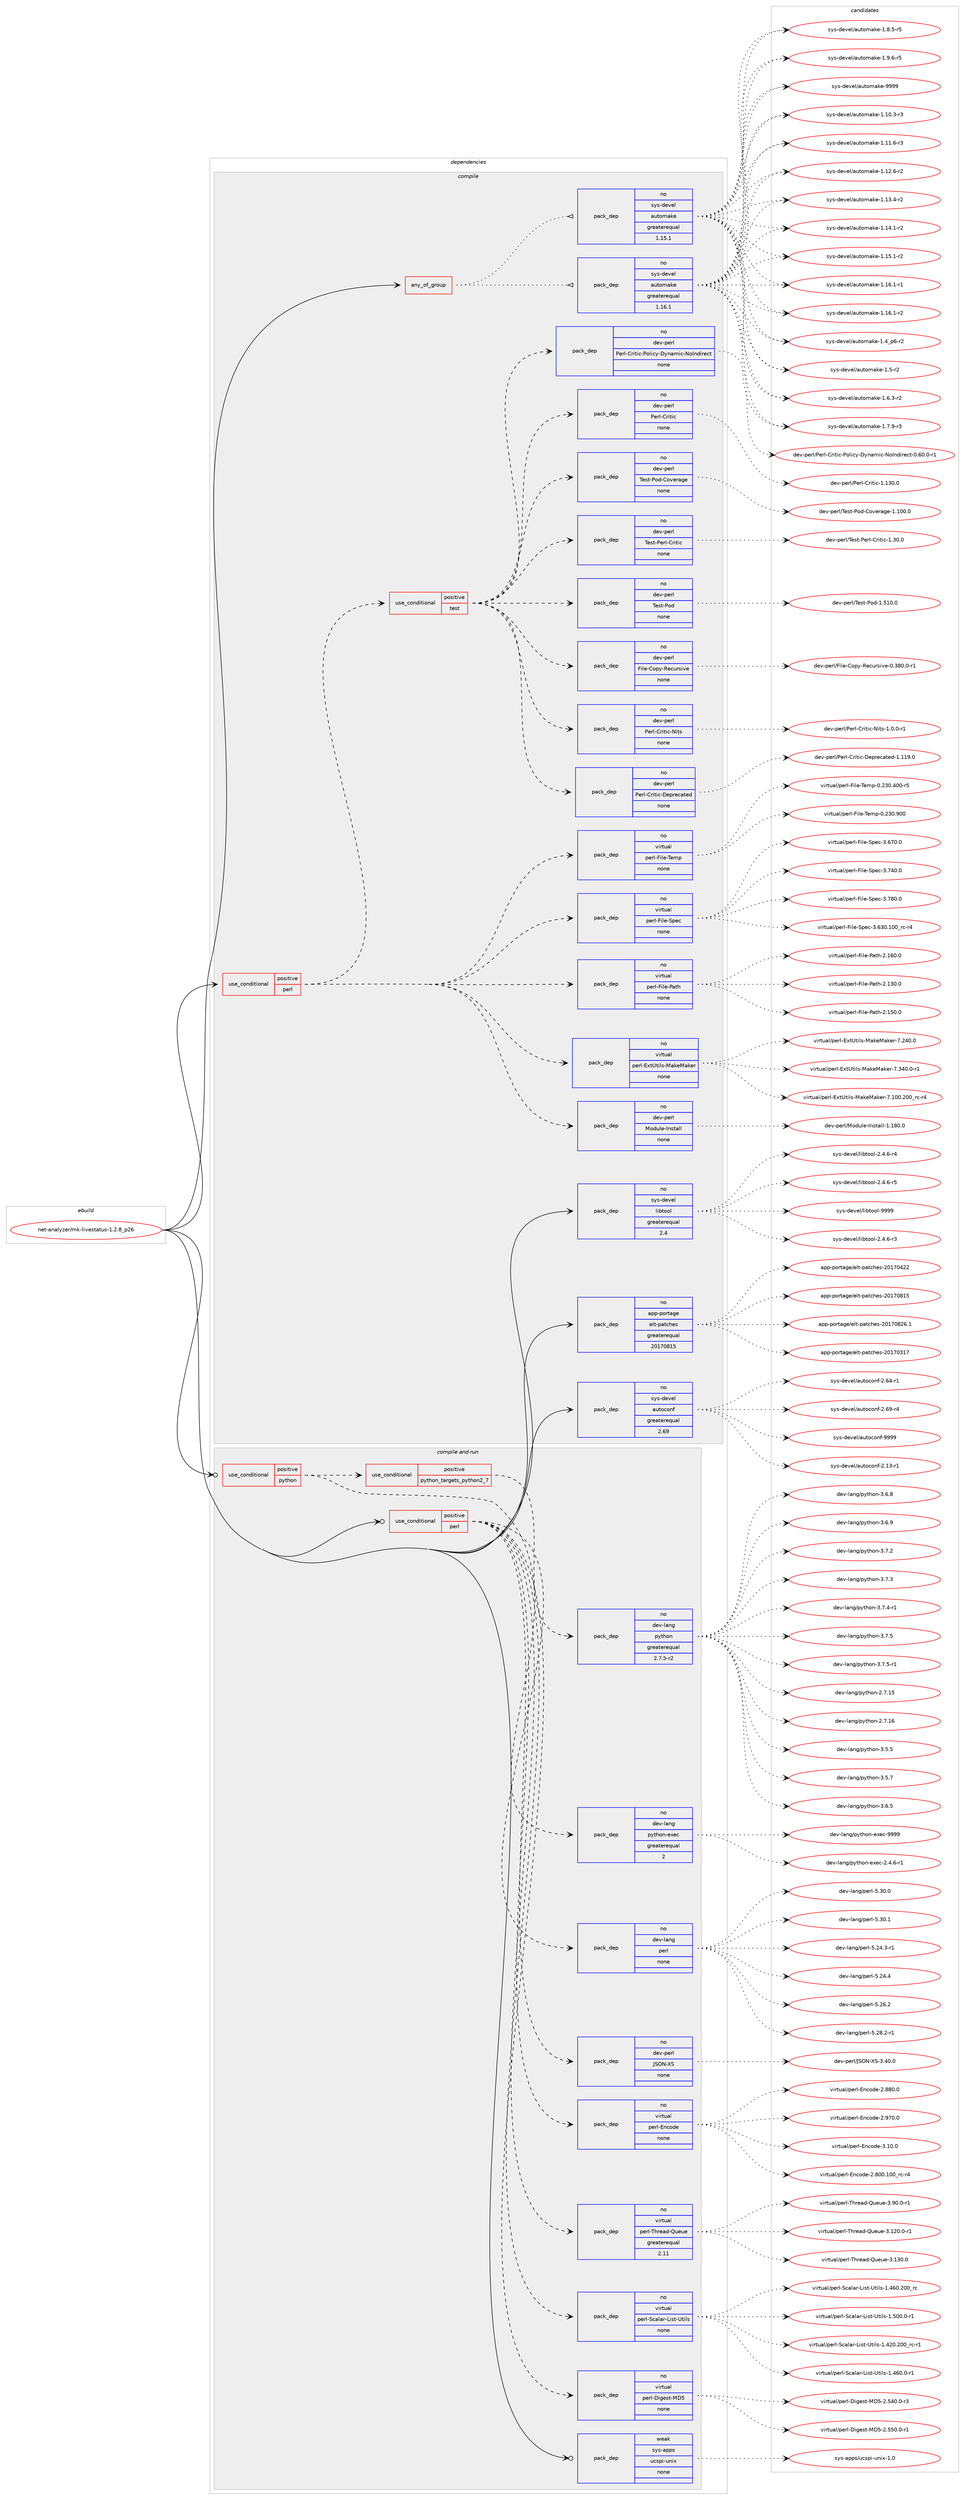 digraph prolog {

# *************
# Graph options
# *************

newrank=true;
concentrate=true;
compound=true;
graph [rankdir=LR,fontname=Helvetica,fontsize=10,ranksep=1.5];#, ranksep=2.5, nodesep=0.2];
edge  [arrowhead=vee];
node  [fontname=Helvetica,fontsize=10];

# **********
# The ebuild
# **********

subgraph cluster_leftcol {
color=gray;
rank=same;
label=<<i>ebuild</i>>;
id [label="net-analyzer/mk-livestatus-1.2.8_p26", color=red, width=4, href="../net-analyzer/mk-livestatus-1.2.8_p26.svg"];
}

# ****************
# The dependencies
# ****************

subgraph cluster_midcol {
color=gray;
label=<<i>dependencies</i>>;
subgraph cluster_compile {
fillcolor="#eeeeee";
style=filled;
label=<<i>compile</i>>;
subgraph any13746 {
dependency813684 [label=<<TABLE BORDER="0" CELLBORDER="1" CELLSPACING="0" CELLPADDING="4"><TR><TD CELLPADDING="10">any_of_group</TD></TR></TABLE>>, shape=none, color=red];subgraph pack601568 {
dependency813685 [label=<<TABLE BORDER="0" CELLBORDER="1" CELLSPACING="0" CELLPADDING="4" WIDTH="220"><TR><TD ROWSPAN="6" CELLPADDING="30">pack_dep</TD></TR><TR><TD WIDTH="110">no</TD></TR><TR><TD>sys-devel</TD></TR><TR><TD>automake</TD></TR><TR><TD>greaterequal</TD></TR><TR><TD>1.16.1</TD></TR></TABLE>>, shape=none, color=blue];
}
dependency813684:e -> dependency813685:w [weight=20,style="dotted",arrowhead="oinv"];
subgraph pack601569 {
dependency813686 [label=<<TABLE BORDER="0" CELLBORDER="1" CELLSPACING="0" CELLPADDING="4" WIDTH="220"><TR><TD ROWSPAN="6" CELLPADDING="30">pack_dep</TD></TR><TR><TD WIDTH="110">no</TD></TR><TR><TD>sys-devel</TD></TR><TR><TD>automake</TD></TR><TR><TD>greaterequal</TD></TR><TR><TD>1.15.1</TD></TR></TABLE>>, shape=none, color=blue];
}
dependency813684:e -> dependency813686:w [weight=20,style="dotted",arrowhead="oinv"];
}
id:e -> dependency813684:w [weight=20,style="solid",arrowhead="vee"];
subgraph cond197920 {
dependency813687 [label=<<TABLE BORDER="0" CELLBORDER="1" CELLSPACING="0" CELLPADDING="4"><TR><TD ROWSPAN="3" CELLPADDING="10">use_conditional</TD></TR><TR><TD>positive</TD></TR><TR><TD>perl</TD></TR></TABLE>>, shape=none, color=red];
subgraph pack601570 {
dependency813688 [label=<<TABLE BORDER="0" CELLBORDER="1" CELLSPACING="0" CELLPADDING="4" WIDTH="220"><TR><TD ROWSPAN="6" CELLPADDING="30">pack_dep</TD></TR><TR><TD WIDTH="110">no</TD></TR><TR><TD>dev-perl</TD></TR><TR><TD>Module-Install</TD></TR><TR><TD>none</TD></TR><TR><TD></TD></TR></TABLE>>, shape=none, color=blue];
}
dependency813687:e -> dependency813688:w [weight=20,style="dashed",arrowhead="vee"];
subgraph pack601571 {
dependency813689 [label=<<TABLE BORDER="0" CELLBORDER="1" CELLSPACING="0" CELLPADDING="4" WIDTH="220"><TR><TD ROWSPAN="6" CELLPADDING="30">pack_dep</TD></TR><TR><TD WIDTH="110">no</TD></TR><TR><TD>virtual</TD></TR><TR><TD>perl-ExtUtils-MakeMaker</TD></TR><TR><TD>none</TD></TR><TR><TD></TD></TR></TABLE>>, shape=none, color=blue];
}
dependency813687:e -> dependency813689:w [weight=20,style="dashed",arrowhead="vee"];
subgraph pack601572 {
dependency813690 [label=<<TABLE BORDER="0" CELLBORDER="1" CELLSPACING="0" CELLPADDING="4" WIDTH="220"><TR><TD ROWSPAN="6" CELLPADDING="30">pack_dep</TD></TR><TR><TD WIDTH="110">no</TD></TR><TR><TD>virtual</TD></TR><TR><TD>perl-File-Path</TD></TR><TR><TD>none</TD></TR><TR><TD></TD></TR></TABLE>>, shape=none, color=blue];
}
dependency813687:e -> dependency813690:w [weight=20,style="dashed",arrowhead="vee"];
subgraph pack601573 {
dependency813691 [label=<<TABLE BORDER="0" CELLBORDER="1" CELLSPACING="0" CELLPADDING="4" WIDTH="220"><TR><TD ROWSPAN="6" CELLPADDING="30">pack_dep</TD></TR><TR><TD WIDTH="110">no</TD></TR><TR><TD>virtual</TD></TR><TR><TD>perl-File-Spec</TD></TR><TR><TD>none</TD></TR><TR><TD></TD></TR></TABLE>>, shape=none, color=blue];
}
dependency813687:e -> dependency813691:w [weight=20,style="dashed",arrowhead="vee"];
subgraph pack601574 {
dependency813692 [label=<<TABLE BORDER="0" CELLBORDER="1" CELLSPACING="0" CELLPADDING="4" WIDTH="220"><TR><TD ROWSPAN="6" CELLPADDING="30">pack_dep</TD></TR><TR><TD WIDTH="110">no</TD></TR><TR><TD>virtual</TD></TR><TR><TD>perl-File-Temp</TD></TR><TR><TD>none</TD></TR><TR><TD></TD></TR></TABLE>>, shape=none, color=blue];
}
dependency813687:e -> dependency813692:w [weight=20,style="dashed",arrowhead="vee"];
subgraph cond197921 {
dependency813693 [label=<<TABLE BORDER="0" CELLBORDER="1" CELLSPACING="0" CELLPADDING="4"><TR><TD ROWSPAN="3" CELLPADDING="10">use_conditional</TD></TR><TR><TD>positive</TD></TR><TR><TD>test</TD></TR></TABLE>>, shape=none, color=red];
subgraph pack601575 {
dependency813694 [label=<<TABLE BORDER="0" CELLBORDER="1" CELLSPACING="0" CELLPADDING="4" WIDTH="220"><TR><TD ROWSPAN="6" CELLPADDING="30">pack_dep</TD></TR><TR><TD WIDTH="110">no</TD></TR><TR><TD>dev-perl</TD></TR><TR><TD>File-Copy-Recursive</TD></TR><TR><TD>none</TD></TR><TR><TD></TD></TR></TABLE>>, shape=none, color=blue];
}
dependency813693:e -> dependency813694:w [weight=20,style="dashed",arrowhead="vee"];
subgraph pack601576 {
dependency813695 [label=<<TABLE BORDER="0" CELLBORDER="1" CELLSPACING="0" CELLPADDING="4" WIDTH="220"><TR><TD ROWSPAN="6" CELLPADDING="30">pack_dep</TD></TR><TR><TD WIDTH="110">no</TD></TR><TR><TD>dev-perl</TD></TR><TR><TD>Test-Pod</TD></TR><TR><TD>none</TD></TR><TR><TD></TD></TR></TABLE>>, shape=none, color=blue];
}
dependency813693:e -> dependency813695:w [weight=20,style="dashed",arrowhead="vee"];
subgraph pack601577 {
dependency813696 [label=<<TABLE BORDER="0" CELLBORDER="1" CELLSPACING="0" CELLPADDING="4" WIDTH="220"><TR><TD ROWSPAN="6" CELLPADDING="30">pack_dep</TD></TR><TR><TD WIDTH="110">no</TD></TR><TR><TD>dev-perl</TD></TR><TR><TD>Test-Perl-Critic</TD></TR><TR><TD>none</TD></TR><TR><TD></TD></TR></TABLE>>, shape=none, color=blue];
}
dependency813693:e -> dependency813696:w [weight=20,style="dashed",arrowhead="vee"];
subgraph pack601578 {
dependency813697 [label=<<TABLE BORDER="0" CELLBORDER="1" CELLSPACING="0" CELLPADDING="4" WIDTH="220"><TR><TD ROWSPAN="6" CELLPADDING="30">pack_dep</TD></TR><TR><TD WIDTH="110">no</TD></TR><TR><TD>dev-perl</TD></TR><TR><TD>Test-Pod-Coverage</TD></TR><TR><TD>none</TD></TR><TR><TD></TD></TR></TABLE>>, shape=none, color=blue];
}
dependency813693:e -> dependency813697:w [weight=20,style="dashed",arrowhead="vee"];
subgraph pack601579 {
dependency813698 [label=<<TABLE BORDER="0" CELLBORDER="1" CELLSPACING="0" CELLPADDING="4" WIDTH="220"><TR><TD ROWSPAN="6" CELLPADDING="30">pack_dep</TD></TR><TR><TD WIDTH="110">no</TD></TR><TR><TD>dev-perl</TD></TR><TR><TD>Perl-Critic</TD></TR><TR><TD>none</TD></TR><TR><TD></TD></TR></TABLE>>, shape=none, color=blue];
}
dependency813693:e -> dependency813698:w [weight=20,style="dashed",arrowhead="vee"];
subgraph pack601580 {
dependency813699 [label=<<TABLE BORDER="0" CELLBORDER="1" CELLSPACING="0" CELLPADDING="4" WIDTH="220"><TR><TD ROWSPAN="6" CELLPADDING="30">pack_dep</TD></TR><TR><TD WIDTH="110">no</TD></TR><TR><TD>dev-perl</TD></TR><TR><TD>Perl-Critic-Policy-Dynamic-NoIndirect</TD></TR><TR><TD>none</TD></TR><TR><TD></TD></TR></TABLE>>, shape=none, color=blue];
}
dependency813693:e -> dependency813699:w [weight=20,style="dashed",arrowhead="vee"];
subgraph pack601581 {
dependency813700 [label=<<TABLE BORDER="0" CELLBORDER="1" CELLSPACING="0" CELLPADDING="4" WIDTH="220"><TR><TD ROWSPAN="6" CELLPADDING="30">pack_dep</TD></TR><TR><TD WIDTH="110">no</TD></TR><TR><TD>dev-perl</TD></TR><TR><TD>Perl-Critic-Deprecated</TD></TR><TR><TD>none</TD></TR><TR><TD></TD></TR></TABLE>>, shape=none, color=blue];
}
dependency813693:e -> dependency813700:w [weight=20,style="dashed",arrowhead="vee"];
subgraph pack601582 {
dependency813701 [label=<<TABLE BORDER="0" CELLBORDER="1" CELLSPACING="0" CELLPADDING="4" WIDTH="220"><TR><TD ROWSPAN="6" CELLPADDING="30">pack_dep</TD></TR><TR><TD WIDTH="110">no</TD></TR><TR><TD>dev-perl</TD></TR><TR><TD>Perl-Critic-Nits</TD></TR><TR><TD>none</TD></TR><TR><TD></TD></TR></TABLE>>, shape=none, color=blue];
}
dependency813693:e -> dependency813701:w [weight=20,style="dashed",arrowhead="vee"];
}
dependency813687:e -> dependency813693:w [weight=20,style="dashed",arrowhead="vee"];
}
id:e -> dependency813687:w [weight=20,style="solid",arrowhead="vee"];
subgraph pack601583 {
dependency813702 [label=<<TABLE BORDER="0" CELLBORDER="1" CELLSPACING="0" CELLPADDING="4" WIDTH="220"><TR><TD ROWSPAN="6" CELLPADDING="30">pack_dep</TD></TR><TR><TD WIDTH="110">no</TD></TR><TR><TD>app-portage</TD></TR><TR><TD>elt-patches</TD></TR><TR><TD>greaterequal</TD></TR><TR><TD>20170815</TD></TR></TABLE>>, shape=none, color=blue];
}
id:e -> dependency813702:w [weight=20,style="solid",arrowhead="vee"];
subgraph pack601584 {
dependency813703 [label=<<TABLE BORDER="0" CELLBORDER="1" CELLSPACING="0" CELLPADDING="4" WIDTH="220"><TR><TD ROWSPAN="6" CELLPADDING="30">pack_dep</TD></TR><TR><TD WIDTH="110">no</TD></TR><TR><TD>sys-devel</TD></TR><TR><TD>autoconf</TD></TR><TR><TD>greaterequal</TD></TR><TR><TD>2.69</TD></TR></TABLE>>, shape=none, color=blue];
}
id:e -> dependency813703:w [weight=20,style="solid",arrowhead="vee"];
subgraph pack601585 {
dependency813704 [label=<<TABLE BORDER="0" CELLBORDER="1" CELLSPACING="0" CELLPADDING="4" WIDTH="220"><TR><TD ROWSPAN="6" CELLPADDING="30">pack_dep</TD></TR><TR><TD WIDTH="110">no</TD></TR><TR><TD>sys-devel</TD></TR><TR><TD>libtool</TD></TR><TR><TD>greaterequal</TD></TR><TR><TD>2.4</TD></TR></TABLE>>, shape=none, color=blue];
}
id:e -> dependency813704:w [weight=20,style="solid",arrowhead="vee"];
}
subgraph cluster_compileandrun {
fillcolor="#eeeeee";
style=filled;
label=<<i>compile and run</i>>;
subgraph cond197922 {
dependency813705 [label=<<TABLE BORDER="0" CELLBORDER="1" CELLSPACING="0" CELLPADDING="4"><TR><TD ROWSPAN="3" CELLPADDING="10">use_conditional</TD></TR><TR><TD>positive</TD></TR><TR><TD>perl</TD></TR></TABLE>>, shape=none, color=red];
subgraph pack601586 {
dependency813706 [label=<<TABLE BORDER="0" CELLBORDER="1" CELLSPACING="0" CELLPADDING="4" WIDTH="220"><TR><TD ROWSPAN="6" CELLPADDING="30">pack_dep</TD></TR><TR><TD WIDTH="110">no</TD></TR><TR><TD>dev-lang</TD></TR><TR><TD>perl</TD></TR><TR><TD>none</TD></TR><TR><TD></TD></TR></TABLE>>, shape=none, color=blue];
}
dependency813705:e -> dependency813706:w [weight=20,style="dashed",arrowhead="vee"];
subgraph pack601587 {
dependency813707 [label=<<TABLE BORDER="0" CELLBORDER="1" CELLSPACING="0" CELLPADDING="4" WIDTH="220"><TR><TD ROWSPAN="6" CELLPADDING="30">pack_dep</TD></TR><TR><TD WIDTH="110">no</TD></TR><TR><TD>virtual</TD></TR><TR><TD>perl-Digest-MD5</TD></TR><TR><TD>none</TD></TR><TR><TD></TD></TR></TABLE>>, shape=none, color=blue];
}
dependency813705:e -> dependency813707:w [weight=20,style="dashed",arrowhead="vee"];
subgraph pack601588 {
dependency813708 [label=<<TABLE BORDER="0" CELLBORDER="1" CELLSPACING="0" CELLPADDING="4" WIDTH="220"><TR><TD ROWSPAN="6" CELLPADDING="30">pack_dep</TD></TR><TR><TD WIDTH="110">no</TD></TR><TR><TD>virtual</TD></TR><TR><TD>perl-Scalar-List-Utils</TD></TR><TR><TD>none</TD></TR><TR><TD></TD></TR></TABLE>>, shape=none, color=blue];
}
dependency813705:e -> dependency813708:w [weight=20,style="dashed",arrowhead="vee"];
subgraph pack601589 {
dependency813709 [label=<<TABLE BORDER="0" CELLBORDER="1" CELLSPACING="0" CELLPADDING="4" WIDTH="220"><TR><TD ROWSPAN="6" CELLPADDING="30">pack_dep</TD></TR><TR><TD WIDTH="110">no</TD></TR><TR><TD>virtual</TD></TR><TR><TD>perl-Thread-Queue</TD></TR><TR><TD>greaterequal</TD></TR><TR><TD>2.11</TD></TR></TABLE>>, shape=none, color=blue];
}
dependency813705:e -> dependency813709:w [weight=20,style="dashed",arrowhead="vee"];
subgraph pack601590 {
dependency813710 [label=<<TABLE BORDER="0" CELLBORDER="1" CELLSPACING="0" CELLPADDING="4" WIDTH="220"><TR><TD ROWSPAN="6" CELLPADDING="30">pack_dep</TD></TR><TR><TD WIDTH="110">no</TD></TR><TR><TD>virtual</TD></TR><TR><TD>perl-Encode</TD></TR><TR><TD>none</TD></TR><TR><TD></TD></TR></TABLE>>, shape=none, color=blue];
}
dependency813705:e -> dependency813710:w [weight=20,style="dashed",arrowhead="vee"];
subgraph pack601591 {
dependency813711 [label=<<TABLE BORDER="0" CELLBORDER="1" CELLSPACING="0" CELLPADDING="4" WIDTH="220"><TR><TD ROWSPAN="6" CELLPADDING="30">pack_dep</TD></TR><TR><TD WIDTH="110">no</TD></TR><TR><TD>dev-perl</TD></TR><TR><TD>JSON-XS</TD></TR><TR><TD>none</TD></TR><TR><TD></TD></TR></TABLE>>, shape=none, color=blue];
}
dependency813705:e -> dependency813711:w [weight=20,style="dashed",arrowhead="vee"];
}
id:e -> dependency813705:w [weight=20,style="solid",arrowhead="odotvee"];
subgraph cond197923 {
dependency813712 [label=<<TABLE BORDER="0" CELLBORDER="1" CELLSPACING="0" CELLPADDING="4"><TR><TD ROWSPAN="3" CELLPADDING="10">use_conditional</TD></TR><TR><TD>positive</TD></TR><TR><TD>python</TD></TR></TABLE>>, shape=none, color=red];
subgraph cond197924 {
dependency813713 [label=<<TABLE BORDER="0" CELLBORDER="1" CELLSPACING="0" CELLPADDING="4"><TR><TD ROWSPAN="3" CELLPADDING="10">use_conditional</TD></TR><TR><TD>positive</TD></TR><TR><TD>python_targets_python2_7</TD></TR></TABLE>>, shape=none, color=red];
subgraph pack601592 {
dependency813714 [label=<<TABLE BORDER="0" CELLBORDER="1" CELLSPACING="0" CELLPADDING="4" WIDTH="220"><TR><TD ROWSPAN="6" CELLPADDING="30">pack_dep</TD></TR><TR><TD WIDTH="110">no</TD></TR><TR><TD>dev-lang</TD></TR><TR><TD>python</TD></TR><TR><TD>greaterequal</TD></TR><TR><TD>2.7.5-r2</TD></TR></TABLE>>, shape=none, color=blue];
}
dependency813713:e -> dependency813714:w [weight=20,style="dashed",arrowhead="vee"];
}
dependency813712:e -> dependency813713:w [weight=20,style="dashed",arrowhead="vee"];
subgraph pack601593 {
dependency813715 [label=<<TABLE BORDER="0" CELLBORDER="1" CELLSPACING="0" CELLPADDING="4" WIDTH="220"><TR><TD ROWSPAN="6" CELLPADDING="30">pack_dep</TD></TR><TR><TD WIDTH="110">no</TD></TR><TR><TD>dev-lang</TD></TR><TR><TD>python-exec</TD></TR><TR><TD>greaterequal</TD></TR><TR><TD>2</TD></TR></TABLE>>, shape=none, color=blue];
}
dependency813712:e -> dependency813715:w [weight=20,style="dashed",arrowhead="vee"];
}
id:e -> dependency813712:w [weight=20,style="solid",arrowhead="odotvee"];
subgraph pack601594 {
dependency813716 [label=<<TABLE BORDER="0" CELLBORDER="1" CELLSPACING="0" CELLPADDING="4" WIDTH="220"><TR><TD ROWSPAN="6" CELLPADDING="30">pack_dep</TD></TR><TR><TD WIDTH="110">weak</TD></TR><TR><TD>sys-apps</TD></TR><TR><TD>ucspi-unix</TD></TR><TR><TD>none</TD></TR><TR><TD></TD></TR></TABLE>>, shape=none, color=blue];
}
id:e -> dependency813716:w [weight=20,style="solid",arrowhead="odotvee"];
}
subgraph cluster_run {
fillcolor="#eeeeee";
style=filled;
label=<<i>run</i>>;
}
}

# **************
# The candidates
# **************

subgraph cluster_choices {
rank=same;
color=gray;
label=<<i>candidates</i>>;

subgraph choice601568 {
color=black;
nodesep=1;
choice11512111545100101118101108479711711611110997107101454946494846514511451 [label="sys-devel/automake-1.10.3-r3", color=red, width=4,href="../sys-devel/automake-1.10.3-r3.svg"];
choice11512111545100101118101108479711711611110997107101454946494946544511451 [label="sys-devel/automake-1.11.6-r3", color=red, width=4,href="../sys-devel/automake-1.11.6-r3.svg"];
choice11512111545100101118101108479711711611110997107101454946495046544511450 [label="sys-devel/automake-1.12.6-r2", color=red, width=4,href="../sys-devel/automake-1.12.6-r2.svg"];
choice11512111545100101118101108479711711611110997107101454946495146524511450 [label="sys-devel/automake-1.13.4-r2", color=red, width=4,href="../sys-devel/automake-1.13.4-r2.svg"];
choice11512111545100101118101108479711711611110997107101454946495246494511450 [label="sys-devel/automake-1.14.1-r2", color=red, width=4,href="../sys-devel/automake-1.14.1-r2.svg"];
choice11512111545100101118101108479711711611110997107101454946495346494511450 [label="sys-devel/automake-1.15.1-r2", color=red, width=4,href="../sys-devel/automake-1.15.1-r2.svg"];
choice11512111545100101118101108479711711611110997107101454946495446494511449 [label="sys-devel/automake-1.16.1-r1", color=red, width=4,href="../sys-devel/automake-1.16.1-r1.svg"];
choice11512111545100101118101108479711711611110997107101454946495446494511450 [label="sys-devel/automake-1.16.1-r2", color=red, width=4,href="../sys-devel/automake-1.16.1-r2.svg"];
choice115121115451001011181011084797117116111109971071014549465295112544511450 [label="sys-devel/automake-1.4_p6-r2", color=red, width=4,href="../sys-devel/automake-1.4_p6-r2.svg"];
choice11512111545100101118101108479711711611110997107101454946534511450 [label="sys-devel/automake-1.5-r2", color=red, width=4,href="../sys-devel/automake-1.5-r2.svg"];
choice115121115451001011181011084797117116111109971071014549465446514511450 [label="sys-devel/automake-1.6.3-r2", color=red, width=4,href="../sys-devel/automake-1.6.3-r2.svg"];
choice115121115451001011181011084797117116111109971071014549465546574511451 [label="sys-devel/automake-1.7.9-r3", color=red, width=4,href="../sys-devel/automake-1.7.9-r3.svg"];
choice115121115451001011181011084797117116111109971071014549465646534511453 [label="sys-devel/automake-1.8.5-r5", color=red, width=4,href="../sys-devel/automake-1.8.5-r5.svg"];
choice115121115451001011181011084797117116111109971071014549465746544511453 [label="sys-devel/automake-1.9.6-r5", color=red, width=4,href="../sys-devel/automake-1.9.6-r5.svg"];
choice115121115451001011181011084797117116111109971071014557575757 [label="sys-devel/automake-9999", color=red, width=4,href="../sys-devel/automake-9999.svg"];
dependency813685:e -> choice11512111545100101118101108479711711611110997107101454946494846514511451:w [style=dotted,weight="100"];
dependency813685:e -> choice11512111545100101118101108479711711611110997107101454946494946544511451:w [style=dotted,weight="100"];
dependency813685:e -> choice11512111545100101118101108479711711611110997107101454946495046544511450:w [style=dotted,weight="100"];
dependency813685:e -> choice11512111545100101118101108479711711611110997107101454946495146524511450:w [style=dotted,weight="100"];
dependency813685:e -> choice11512111545100101118101108479711711611110997107101454946495246494511450:w [style=dotted,weight="100"];
dependency813685:e -> choice11512111545100101118101108479711711611110997107101454946495346494511450:w [style=dotted,weight="100"];
dependency813685:e -> choice11512111545100101118101108479711711611110997107101454946495446494511449:w [style=dotted,weight="100"];
dependency813685:e -> choice11512111545100101118101108479711711611110997107101454946495446494511450:w [style=dotted,weight="100"];
dependency813685:e -> choice115121115451001011181011084797117116111109971071014549465295112544511450:w [style=dotted,weight="100"];
dependency813685:e -> choice11512111545100101118101108479711711611110997107101454946534511450:w [style=dotted,weight="100"];
dependency813685:e -> choice115121115451001011181011084797117116111109971071014549465446514511450:w [style=dotted,weight="100"];
dependency813685:e -> choice115121115451001011181011084797117116111109971071014549465546574511451:w [style=dotted,weight="100"];
dependency813685:e -> choice115121115451001011181011084797117116111109971071014549465646534511453:w [style=dotted,weight="100"];
dependency813685:e -> choice115121115451001011181011084797117116111109971071014549465746544511453:w [style=dotted,weight="100"];
dependency813685:e -> choice115121115451001011181011084797117116111109971071014557575757:w [style=dotted,weight="100"];
}
subgraph choice601569 {
color=black;
nodesep=1;
choice11512111545100101118101108479711711611110997107101454946494846514511451 [label="sys-devel/automake-1.10.3-r3", color=red, width=4,href="../sys-devel/automake-1.10.3-r3.svg"];
choice11512111545100101118101108479711711611110997107101454946494946544511451 [label="sys-devel/automake-1.11.6-r3", color=red, width=4,href="../sys-devel/automake-1.11.6-r3.svg"];
choice11512111545100101118101108479711711611110997107101454946495046544511450 [label="sys-devel/automake-1.12.6-r2", color=red, width=4,href="../sys-devel/automake-1.12.6-r2.svg"];
choice11512111545100101118101108479711711611110997107101454946495146524511450 [label="sys-devel/automake-1.13.4-r2", color=red, width=4,href="../sys-devel/automake-1.13.4-r2.svg"];
choice11512111545100101118101108479711711611110997107101454946495246494511450 [label="sys-devel/automake-1.14.1-r2", color=red, width=4,href="../sys-devel/automake-1.14.1-r2.svg"];
choice11512111545100101118101108479711711611110997107101454946495346494511450 [label="sys-devel/automake-1.15.1-r2", color=red, width=4,href="../sys-devel/automake-1.15.1-r2.svg"];
choice11512111545100101118101108479711711611110997107101454946495446494511449 [label="sys-devel/automake-1.16.1-r1", color=red, width=4,href="../sys-devel/automake-1.16.1-r1.svg"];
choice11512111545100101118101108479711711611110997107101454946495446494511450 [label="sys-devel/automake-1.16.1-r2", color=red, width=4,href="../sys-devel/automake-1.16.1-r2.svg"];
choice115121115451001011181011084797117116111109971071014549465295112544511450 [label="sys-devel/automake-1.4_p6-r2", color=red, width=4,href="../sys-devel/automake-1.4_p6-r2.svg"];
choice11512111545100101118101108479711711611110997107101454946534511450 [label="sys-devel/automake-1.5-r2", color=red, width=4,href="../sys-devel/automake-1.5-r2.svg"];
choice115121115451001011181011084797117116111109971071014549465446514511450 [label="sys-devel/automake-1.6.3-r2", color=red, width=4,href="../sys-devel/automake-1.6.3-r2.svg"];
choice115121115451001011181011084797117116111109971071014549465546574511451 [label="sys-devel/automake-1.7.9-r3", color=red, width=4,href="../sys-devel/automake-1.7.9-r3.svg"];
choice115121115451001011181011084797117116111109971071014549465646534511453 [label="sys-devel/automake-1.8.5-r5", color=red, width=4,href="../sys-devel/automake-1.8.5-r5.svg"];
choice115121115451001011181011084797117116111109971071014549465746544511453 [label="sys-devel/automake-1.9.6-r5", color=red, width=4,href="../sys-devel/automake-1.9.6-r5.svg"];
choice115121115451001011181011084797117116111109971071014557575757 [label="sys-devel/automake-9999", color=red, width=4,href="../sys-devel/automake-9999.svg"];
dependency813686:e -> choice11512111545100101118101108479711711611110997107101454946494846514511451:w [style=dotted,weight="100"];
dependency813686:e -> choice11512111545100101118101108479711711611110997107101454946494946544511451:w [style=dotted,weight="100"];
dependency813686:e -> choice11512111545100101118101108479711711611110997107101454946495046544511450:w [style=dotted,weight="100"];
dependency813686:e -> choice11512111545100101118101108479711711611110997107101454946495146524511450:w [style=dotted,weight="100"];
dependency813686:e -> choice11512111545100101118101108479711711611110997107101454946495246494511450:w [style=dotted,weight="100"];
dependency813686:e -> choice11512111545100101118101108479711711611110997107101454946495346494511450:w [style=dotted,weight="100"];
dependency813686:e -> choice11512111545100101118101108479711711611110997107101454946495446494511449:w [style=dotted,weight="100"];
dependency813686:e -> choice11512111545100101118101108479711711611110997107101454946495446494511450:w [style=dotted,weight="100"];
dependency813686:e -> choice115121115451001011181011084797117116111109971071014549465295112544511450:w [style=dotted,weight="100"];
dependency813686:e -> choice11512111545100101118101108479711711611110997107101454946534511450:w [style=dotted,weight="100"];
dependency813686:e -> choice115121115451001011181011084797117116111109971071014549465446514511450:w [style=dotted,weight="100"];
dependency813686:e -> choice115121115451001011181011084797117116111109971071014549465546574511451:w [style=dotted,weight="100"];
dependency813686:e -> choice115121115451001011181011084797117116111109971071014549465646534511453:w [style=dotted,weight="100"];
dependency813686:e -> choice115121115451001011181011084797117116111109971071014549465746544511453:w [style=dotted,weight="100"];
dependency813686:e -> choice115121115451001011181011084797117116111109971071014557575757:w [style=dotted,weight="100"];
}
subgraph choice601570 {
color=black;
nodesep=1;
choice1001011184511210111410847771111001171081014573110115116971081084549464956484648 [label="dev-perl/Module-Install-1.180.0", color=red, width=4,href="../dev-perl/Module-Install-1.180.0.svg"];
dependency813688:e -> choice1001011184511210111410847771111001171081014573110115116971081084549464956484648:w [style=dotted,weight="100"];
}
subgraph choice601571 {
color=black;
nodesep=1;
choice118105114116117971084711210111410845691201168511610510811545779710710177971071011144555464948484650484895114994511452 [label="virtual/perl-ExtUtils-MakeMaker-7.100.200_rc-r4", color=red, width=4,href="../virtual/perl-ExtUtils-MakeMaker-7.100.200_rc-r4.svg"];
choice118105114116117971084711210111410845691201168511610510811545779710710177971071011144555465052484648 [label="virtual/perl-ExtUtils-MakeMaker-7.240.0", color=red, width=4,href="../virtual/perl-ExtUtils-MakeMaker-7.240.0.svg"];
choice1181051141161179710847112101114108456912011685116105108115457797107101779710710111445554651524846484511449 [label="virtual/perl-ExtUtils-MakeMaker-7.340.0-r1", color=red, width=4,href="../virtual/perl-ExtUtils-MakeMaker-7.340.0-r1.svg"];
dependency813689:e -> choice118105114116117971084711210111410845691201168511610510811545779710710177971071011144555464948484650484895114994511452:w [style=dotted,weight="100"];
dependency813689:e -> choice118105114116117971084711210111410845691201168511610510811545779710710177971071011144555465052484648:w [style=dotted,weight="100"];
dependency813689:e -> choice1181051141161179710847112101114108456912011685116105108115457797107101779710710111445554651524846484511449:w [style=dotted,weight="100"];
}
subgraph choice601572 {
color=black;
nodesep=1;
choice118105114116117971084711210111410845701051081014580971161044550464951484648 [label="virtual/perl-File-Path-2.130.0", color=red, width=4,href="../virtual/perl-File-Path-2.130.0.svg"];
choice118105114116117971084711210111410845701051081014580971161044550464953484648 [label="virtual/perl-File-Path-2.150.0", color=red, width=4,href="../virtual/perl-File-Path-2.150.0.svg"];
choice118105114116117971084711210111410845701051081014580971161044550464954484648 [label="virtual/perl-File-Path-2.160.0", color=red, width=4,href="../virtual/perl-File-Path-2.160.0.svg"];
dependency813690:e -> choice118105114116117971084711210111410845701051081014580971161044550464951484648:w [style=dotted,weight="100"];
dependency813690:e -> choice118105114116117971084711210111410845701051081014580971161044550464953484648:w [style=dotted,weight="100"];
dependency813690:e -> choice118105114116117971084711210111410845701051081014580971161044550464954484648:w [style=dotted,weight="100"];
}
subgraph choice601573 {
color=black;
nodesep=1;
choice118105114116117971084711210111410845701051081014583112101994551465451484649484895114994511452 [label="virtual/perl-File-Spec-3.630.100_rc-r4", color=red, width=4,href="../virtual/perl-File-Spec-3.630.100_rc-r4.svg"];
choice118105114116117971084711210111410845701051081014583112101994551465455484648 [label="virtual/perl-File-Spec-3.670.0", color=red, width=4,href="../virtual/perl-File-Spec-3.670.0.svg"];
choice118105114116117971084711210111410845701051081014583112101994551465552484648 [label="virtual/perl-File-Spec-3.740.0", color=red, width=4,href="../virtual/perl-File-Spec-3.740.0.svg"];
choice118105114116117971084711210111410845701051081014583112101994551465556484648 [label="virtual/perl-File-Spec-3.780.0", color=red, width=4,href="../virtual/perl-File-Spec-3.780.0.svg"];
dependency813691:e -> choice118105114116117971084711210111410845701051081014583112101994551465451484649484895114994511452:w [style=dotted,weight="100"];
dependency813691:e -> choice118105114116117971084711210111410845701051081014583112101994551465455484648:w [style=dotted,weight="100"];
dependency813691:e -> choice118105114116117971084711210111410845701051081014583112101994551465552484648:w [style=dotted,weight="100"];
dependency813691:e -> choice118105114116117971084711210111410845701051081014583112101994551465556484648:w [style=dotted,weight="100"];
}
subgraph choice601574 {
color=black;
nodesep=1;
choice118105114116117971084711210111410845701051081014584101109112454846505148465248484511453 [label="virtual/perl-File-Temp-0.230.400-r5", color=red, width=4,href="../virtual/perl-File-Temp-0.230.400-r5.svg"];
choice11810511411611797108471121011141084570105108101458410110911245484650514846574848 [label="virtual/perl-File-Temp-0.230.900", color=red, width=4,href="../virtual/perl-File-Temp-0.230.900.svg"];
dependency813692:e -> choice118105114116117971084711210111410845701051081014584101109112454846505148465248484511453:w [style=dotted,weight="100"];
dependency813692:e -> choice11810511411611797108471121011141084570105108101458410110911245484650514846574848:w [style=dotted,weight="100"];
}
subgraph choice601575 {
color=black;
nodesep=1;
choice100101118451121011141084770105108101456711111212145821019911711411510511810145484651564846484511449 [label="dev-perl/File-Copy-Recursive-0.380.0-r1", color=red, width=4,href="../dev-perl/File-Copy-Recursive-0.380.0-r1.svg"];
dependency813694:e -> choice100101118451121011141084770105108101456711111212145821019911711411510511810145484651564846484511449:w [style=dotted,weight="100"];
}
subgraph choice601576 {
color=black;
nodesep=1;
choice10010111845112101114108478410111511645801111004549465349484648 [label="dev-perl/Test-Pod-1.510.0", color=red, width=4,href="../dev-perl/Test-Pod-1.510.0.svg"];
dependency813695:e -> choice10010111845112101114108478410111511645801111004549465349484648:w [style=dotted,weight="100"];
}
subgraph choice601577 {
color=black;
nodesep=1;
choice100101118451121011141084784101115116458010111410845671141051161059945494651484648 [label="dev-perl/Test-Perl-Critic-1.30.0", color=red, width=4,href="../dev-perl/Test-Perl-Critic-1.30.0.svg"];
dependency813696:e -> choice100101118451121011141084784101115116458010111410845671141051161059945494651484648:w [style=dotted,weight="100"];
}
subgraph choice601578 {
color=black;
nodesep=1;
choice10010111845112101114108478410111511645801111004567111118101114971031014549464948484648 [label="dev-perl/Test-Pod-Coverage-1.100.0", color=red, width=4,href="../dev-perl/Test-Pod-Coverage-1.100.0.svg"];
dependency813697:e -> choice10010111845112101114108478410111511645801111004567111118101114971031014549464948484648:w [style=dotted,weight="100"];
}
subgraph choice601579 {
color=black;
nodesep=1;
choice1001011184511210111410847801011141084567114105116105994549464951484648 [label="dev-perl/Perl-Critic-1.130.0", color=red, width=4,href="../dev-perl/Perl-Critic-1.130.0.svg"];
dependency813698:e -> choice1001011184511210111410847801011141084567114105116105994549464951484648:w [style=dotted,weight="100"];
}
subgraph choice601580 {
color=black;
nodesep=1;
choice1001011184511210111410847801011141084567114105116105994580111108105991214568121110971091059945781117311010010511410199116454846544846484511449 [label="dev-perl/Perl-Critic-Policy-Dynamic-NoIndirect-0.60.0-r1", color=red, width=4,href="../dev-perl/Perl-Critic-Policy-Dynamic-NoIndirect-0.60.0-r1.svg"];
dependency813699:e -> choice1001011184511210111410847801011141084567114105116105994580111108105991214568121110971091059945781117311010010511410199116454846544846484511449:w [style=dotted,weight="100"];
}
subgraph choice601581 {
color=black;
nodesep=1;
choice100101118451121011141084780101114108456711410511610599456810111211410199971161011004549464949574648 [label="dev-perl/Perl-Critic-Deprecated-1.119.0", color=red, width=4,href="../dev-perl/Perl-Critic-Deprecated-1.119.0.svg"];
dependency813700:e -> choice100101118451121011141084780101114108456711410511610599456810111211410199971161011004549464949574648:w [style=dotted,weight="100"];
}
subgraph choice601582 {
color=black;
nodesep=1;
choice10010111845112101114108478010111410845671141051161059945781051161154549464846484511449 [label="dev-perl/Perl-Critic-Nits-1.0.0-r1", color=red, width=4,href="../dev-perl/Perl-Critic-Nits-1.0.0-r1.svg"];
dependency813701:e -> choice10010111845112101114108478010111410845671141051161059945781051161154549464846484511449:w [style=dotted,weight="100"];
}
subgraph choice601583 {
color=black;
nodesep=1;
choice97112112451121111141169710310147101108116451129711699104101115455048495548514955 [label="app-portage/elt-patches-20170317", color=red, width=4,href="../app-portage/elt-patches-20170317.svg"];
choice97112112451121111141169710310147101108116451129711699104101115455048495548525050 [label="app-portage/elt-patches-20170422", color=red, width=4,href="../app-portage/elt-patches-20170422.svg"];
choice97112112451121111141169710310147101108116451129711699104101115455048495548564953 [label="app-portage/elt-patches-20170815", color=red, width=4,href="../app-portage/elt-patches-20170815.svg"];
choice971121124511211111411697103101471011081164511297116991041011154550484955485650544649 [label="app-portage/elt-patches-20170826.1", color=red, width=4,href="../app-portage/elt-patches-20170826.1.svg"];
dependency813702:e -> choice97112112451121111141169710310147101108116451129711699104101115455048495548514955:w [style=dotted,weight="100"];
dependency813702:e -> choice97112112451121111141169710310147101108116451129711699104101115455048495548525050:w [style=dotted,weight="100"];
dependency813702:e -> choice97112112451121111141169710310147101108116451129711699104101115455048495548564953:w [style=dotted,weight="100"];
dependency813702:e -> choice971121124511211111411697103101471011081164511297116991041011154550484955485650544649:w [style=dotted,weight="100"];
}
subgraph choice601584 {
color=black;
nodesep=1;
choice1151211154510010111810110847971171161119911111010245504649514511449 [label="sys-devel/autoconf-2.13-r1", color=red, width=4,href="../sys-devel/autoconf-2.13-r1.svg"];
choice1151211154510010111810110847971171161119911111010245504654524511449 [label="sys-devel/autoconf-2.64-r1", color=red, width=4,href="../sys-devel/autoconf-2.64-r1.svg"];
choice1151211154510010111810110847971171161119911111010245504654574511452 [label="sys-devel/autoconf-2.69-r4", color=red, width=4,href="../sys-devel/autoconf-2.69-r4.svg"];
choice115121115451001011181011084797117116111991111101024557575757 [label="sys-devel/autoconf-9999", color=red, width=4,href="../sys-devel/autoconf-9999.svg"];
dependency813703:e -> choice1151211154510010111810110847971171161119911111010245504649514511449:w [style=dotted,weight="100"];
dependency813703:e -> choice1151211154510010111810110847971171161119911111010245504654524511449:w [style=dotted,weight="100"];
dependency813703:e -> choice1151211154510010111810110847971171161119911111010245504654574511452:w [style=dotted,weight="100"];
dependency813703:e -> choice115121115451001011181011084797117116111991111101024557575757:w [style=dotted,weight="100"];
}
subgraph choice601585 {
color=black;
nodesep=1;
choice1151211154510010111810110847108105981161111111084550465246544511451 [label="sys-devel/libtool-2.4.6-r3", color=red, width=4,href="../sys-devel/libtool-2.4.6-r3.svg"];
choice1151211154510010111810110847108105981161111111084550465246544511452 [label="sys-devel/libtool-2.4.6-r4", color=red, width=4,href="../sys-devel/libtool-2.4.6-r4.svg"];
choice1151211154510010111810110847108105981161111111084550465246544511453 [label="sys-devel/libtool-2.4.6-r5", color=red, width=4,href="../sys-devel/libtool-2.4.6-r5.svg"];
choice1151211154510010111810110847108105981161111111084557575757 [label="sys-devel/libtool-9999", color=red, width=4,href="../sys-devel/libtool-9999.svg"];
dependency813704:e -> choice1151211154510010111810110847108105981161111111084550465246544511451:w [style=dotted,weight="100"];
dependency813704:e -> choice1151211154510010111810110847108105981161111111084550465246544511452:w [style=dotted,weight="100"];
dependency813704:e -> choice1151211154510010111810110847108105981161111111084550465246544511453:w [style=dotted,weight="100"];
dependency813704:e -> choice1151211154510010111810110847108105981161111111084557575757:w [style=dotted,weight="100"];
}
subgraph choice601586 {
color=black;
nodesep=1;
choice100101118451089711010347112101114108455346505246514511449 [label="dev-lang/perl-5.24.3-r1", color=red, width=4,href="../dev-lang/perl-5.24.3-r1.svg"];
choice10010111845108971101034711210111410845534650524652 [label="dev-lang/perl-5.24.4", color=red, width=4,href="../dev-lang/perl-5.24.4.svg"];
choice10010111845108971101034711210111410845534650544650 [label="dev-lang/perl-5.26.2", color=red, width=4,href="../dev-lang/perl-5.26.2.svg"];
choice100101118451089711010347112101114108455346505646504511449 [label="dev-lang/perl-5.28.2-r1", color=red, width=4,href="../dev-lang/perl-5.28.2-r1.svg"];
choice10010111845108971101034711210111410845534651484648 [label="dev-lang/perl-5.30.0", color=red, width=4,href="../dev-lang/perl-5.30.0.svg"];
choice10010111845108971101034711210111410845534651484649 [label="dev-lang/perl-5.30.1", color=red, width=4,href="../dev-lang/perl-5.30.1.svg"];
dependency813706:e -> choice100101118451089711010347112101114108455346505246514511449:w [style=dotted,weight="100"];
dependency813706:e -> choice10010111845108971101034711210111410845534650524652:w [style=dotted,weight="100"];
dependency813706:e -> choice10010111845108971101034711210111410845534650544650:w [style=dotted,weight="100"];
dependency813706:e -> choice100101118451089711010347112101114108455346505646504511449:w [style=dotted,weight="100"];
dependency813706:e -> choice10010111845108971101034711210111410845534651484648:w [style=dotted,weight="100"];
dependency813706:e -> choice10010111845108971101034711210111410845534651484649:w [style=dotted,weight="100"];
}
subgraph choice601587 {
color=black;
nodesep=1;
choice118105114116117971084711210111410845681051031011151164577685345504653524846484511451 [label="virtual/perl-Digest-MD5-2.540.0-r3", color=red, width=4,href="../virtual/perl-Digest-MD5-2.540.0-r3.svg"];
choice118105114116117971084711210111410845681051031011151164577685345504653534846484511449 [label="virtual/perl-Digest-MD5-2.550.0-r1", color=red, width=4,href="../virtual/perl-Digest-MD5-2.550.0-r1.svg"];
dependency813707:e -> choice118105114116117971084711210111410845681051031011151164577685345504653524846484511451:w [style=dotted,weight="100"];
dependency813707:e -> choice118105114116117971084711210111410845681051031011151164577685345504653534846484511449:w [style=dotted,weight="100"];
}
subgraph choice601588 {
color=black;
nodesep=1;
choice11810511411611797108471121011141084583999710897114457610511511645851161051081154549465250484650484895114994511449 [label="virtual/perl-Scalar-List-Utils-1.420.200_rc-r1", color=red, width=4,href="../virtual/perl-Scalar-List-Utils-1.420.200_rc-r1.svg"];
choice118105114116117971084711210111410845839997108971144576105115116458511610510811545494652544846484511449 [label="virtual/perl-Scalar-List-Utils-1.460.0-r1", color=red, width=4,href="../virtual/perl-Scalar-List-Utils-1.460.0-r1.svg"];
choice1181051141161179710847112101114108458399971089711445761051151164585116105108115454946525448465048489511499 [label="virtual/perl-Scalar-List-Utils-1.460.200_rc", color=red, width=4,href="../virtual/perl-Scalar-List-Utils-1.460.200_rc.svg"];
choice118105114116117971084711210111410845839997108971144576105115116458511610510811545494653484846484511449 [label="virtual/perl-Scalar-List-Utils-1.500.0-r1", color=red, width=4,href="../virtual/perl-Scalar-List-Utils-1.500.0-r1.svg"];
dependency813708:e -> choice11810511411611797108471121011141084583999710897114457610511511645851161051081154549465250484650484895114994511449:w [style=dotted,weight="100"];
dependency813708:e -> choice118105114116117971084711210111410845839997108971144576105115116458511610510811545494652544846484511449:w [style=dotted,weight="100"];
dependency813708:e -> choice1181051141161179710847112101114108458399971089711445761051151164585116105108115454946525448465048489511499:w [style=dotted,weight="100"];
dependency813708:e -> choice118105114116117971084711210111410845839997108971144576105115116458511610510811545494653484846484511449:w [style=dotted,weight="100"];
}
subgraph choice601589 {
color=black;
nodesep=1;
choice1181051141161179710847112101114108458410411410197100458111710111710145514649504846484511449 [label="virtual/perl-Thread-Queue-3.120.0-r1", color=red, width=4,href="../virtual/perl-Thread-Queue-3.120.0-r1.svg"];
choice118105114116117971084711210111410845841041141019710045811171011171014551464951484648 [label="virtual/perl-Thread-Queue-3.130.0", color=red, width=4,href="../virtual/perl-Thread-Queue-3.130.0.svg"];
choice11810511411611797108471121011141084584104114101971004581117101117101455146574846484511449 [label="virtual/perl-Thread-Queue-3.90.0-r1", color=red, width=4,href="../virtual/perl-Thread-Queue-3.90.0-r1.svg"];
dependency813709:e -> choice1181051141161179710847112101114108458410411410197100458111710111710145514649504846484511449:w [style=dotted,weight="100"];
dependency813709:e -> choice118105114116117971084711210111410845841041141019710045811171011171014551464951484648:w [style=dotted,weight="100"];
dependency813709:e -> choice11810511411611797108471121011141084584104114101971004581117101117101455146574846484511449:w [style=dotted,weight="100"];
}
subgraph choice601590 {
color=black;
nodesep=1;
choice11810511411611797108471121011141084569110991111001014550465648484649484895114994511452 [label="virtual/perl-Encode-2.800.100_rc-r4", color=red, width=4,href="../virtual/perl-Encode-2.800.100_rc-r4.svg"];
choice11810511411611797108471121011141084569110991111001014550465656484648 [label="virtual/perl-Encode-2.880.0", color=red, width=4,href="../virtual/perl-Encode-2.880.0.svg"];
choice11810511411611797108471121011141084569110991111001014550465755484648 [label="virtual/perl-Encode-2.970.0", color=red, width=4,href="../virtual/perl-Encode-2.970.0.svg"];
choice118105114116117971084711210111410845691109911110010145514649484648 [label="virtual/perl-Encode-3.10.0", color=red, width=4,href="../virtual/perl-Encode-3.10.0.svg"];
dependency813710:e -> choice11810511411611797108471121011141084569110991111001014550465648484649484895114994511452:w [style=dotted,weight="100"];
dependency813710:e -> choice11810511411611797108471121011141084569110991111001014550465656484648:w [style=dotted,weight="100"];
dependency813710:e -> choice11810511411611797108471121011141084569110991111001014550465755484648:w [style=dotted,weight="100"];
dependency813710:e -> choice118105114116117971084711210111410845691109911110010145514649484648:w [style=dotted,weight="100"];
}
subgraph choice601591 {
color=black;
nodesep=1;
choice10010111845112101114108477483797845888345514652484648 [label="dev-perl/JSON-XS-3.40.0", color=red, width=4,href="../dev-perl/JSON-XS-3.40.0.svg"];
dependency813711:e -> choice10010111845112101114108477483797845888345514652484648:w [style=dotted,weight="100"];
}
subgraph choice601592 {
color=black;
nodesep=1;
choice10010111845108971101034711212111610411111045504655464953 [label="dev-lang/python-2.7.15", color=red, width=4,href="../dev-lang/python-2.7.15.svg"];
choice10010111845108971101034711212111610411111045504655464954 [label="dev-lang/python-2.7.16", color=red, width=4,href="../dev-lang/python-2.7.16.svg"];
choice100101118451089711010347112121116104111110455146534653 [label="dev-lang/python-3.5.5", color=red, width=4,href="../dev-lang/python-3.5.5.svg"];
choice100101118451089711010347112121116104111110455146534655 [label="dev-lang/python-3.5.7", color=red, width=4,href="../dev-lang/python-3.5.7.svg"];
choice100101118451089711010347112121116104111110455146544653 [label="dev-lang/python-3.6.5", color=red, width=4,href="../dev-lang/python-3.6.5.svg"];
choice100101118451089711010347112121116104111110455146544656 [label="dev-lang/python-3.6.8", color=red, width=4,href="../dev-lang/python-3.6.8.svg"];
choice100101118451089711010347112121116104111110455146544657 [label="dev-lang/python-3.6.9", color=red, width=4,href="../dev-lang/python-3.6.9.svg"];
choice100101118451089711010347112121116104111110455146554650 [label="dev-lang/python-3.7.2", color=red, width=4,href="../dev-lang/python-3.7.2.svg"];
choice100101118451089711010347112121116104111110455146554651 [label="dev-lang/python-3.7.3", color=red, width=4,href="../dev-lang/python-3.7.3.svg"];
choice1001011184510897110103471121211161041111104551465546524511449 [label="dev-lang/python-3.7.4-r1", color=red, width=4,href="../dev-lang/python-3.7.4-r1.svg"];
choice100101118451089711010347112121116104111110455146554653 [label="dev-lang/python-3.7.5", color=red, width=4,href="../dev-lang/python-3.7.5.svg"];
choice1001011184510897110103471121211161041111104551465546534511449 [label="dev-lang/python-3.7.5-r1", color=red, width=4,href="../dev-lang/python-3.7.5-r1.svg"];
dependency813714:e -> choice10010111845108971101034711212111610411111045504655464953:w [style=dotted,weight="100"];
dependency813714:e -> choice10010111845108971101034711212111610411111045504655464954:w [style=dotted,weight="100"];
dependency813714:e -> choice100101118451089711010347112121116104111110455146534653:w [style=dotted,weight="100"];
dependency813714:e -> choice100101118451089711010347112121116104111110455146534655:w [style=dotted,weight="100"];
dependency813714:e -> choice100101118451089711010347112121116104111110455146544653:w [style=dotted,weight="100"];
dependency813714:e -> choice100101118451089711010347112121116104111110455146544656:w [style=dotted,weight="100"];
dependency813714:e -> choice100101118451089711010347112121116104111110455146544657:w [style=dotted,weight="100"];
dependency813714:e -> choice100101118451089711010347112121116104111110455146554650:w [style=dotted,weight="100"];
dependency813714:e -> choice100101118451089711010347112121116104111110455146554651:w [style=dotted,weight="100"];
dependency813714:e -> choice1001011184510897110103471121211161041111104551465546524511449:w [style=dotted,weight="100"];
dependency813714:e -> choice100101118451089711010347112121116104111110455146554653:w [style=dotted,weight="100"];
dependency813714:e -> choice1001011184510897110103471121211161041111104551465546534511449:w [style=dotted,weight="100"];
}
subgraph choice601593 {
color=black;
nodesep=1;
choice10010111845108971101034711212111610411111045101120101994550465246544511449 [label="dev-lang/python-exec-2.4.6-r1", color=red, width=4,href="../dev-lang/python-exec-2.4.6-r1.svg"];
choice10010111845108971101034711212111610411111045101120101994557575757 [label="dev-lang/python-exec-9999", color=red, width=4,href="../dev-lang/python-exec-9999.svg"];
dependency813715:e -> choice10010111845108971101034711212111610411111045101120101994550465246544511449:w [style=dotted,weight="100"];
dependency813715:e -> choice10010111845108971101034711212111610411111045101120101994557575757:w [style=dotted,weight="100"];
}
subgraph choice601594 {
color=black;
nodesep=1;
choice115121115459711211211547117991151121054511711010512045494648 [label="sys-apps/ucspi-unix-1.0", color=red, width=4,href="../sys-apps/ucspi-unix-1.0.svg"];
dependency813716:e -> choice115121115459711211211547117991151121054511711010512045494648:w [style=dotted,weight="100"];
}
}

}
